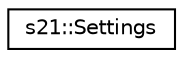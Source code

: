 digraph "Graphical Class Hierarchy"
{
 // LATEX_PDF_SIZE
  edge [fontname="Helvetica",fontsize="10",labelfontname="Helvetica",labelfontsize="10"];
  node [fontname="Helvetica",fontsize="10",shape=record];
  rankdir="LR";
  Node0 [label="s21::Settings",height=0.2,width=0.4,color="black", fillcolor="white", style="filled",URL="$dc/d51/classs21_1_1Settings.html",tooltip="A class that stores settings for an OpenGl window. Implements saving of some parameters between appli..."];
}
